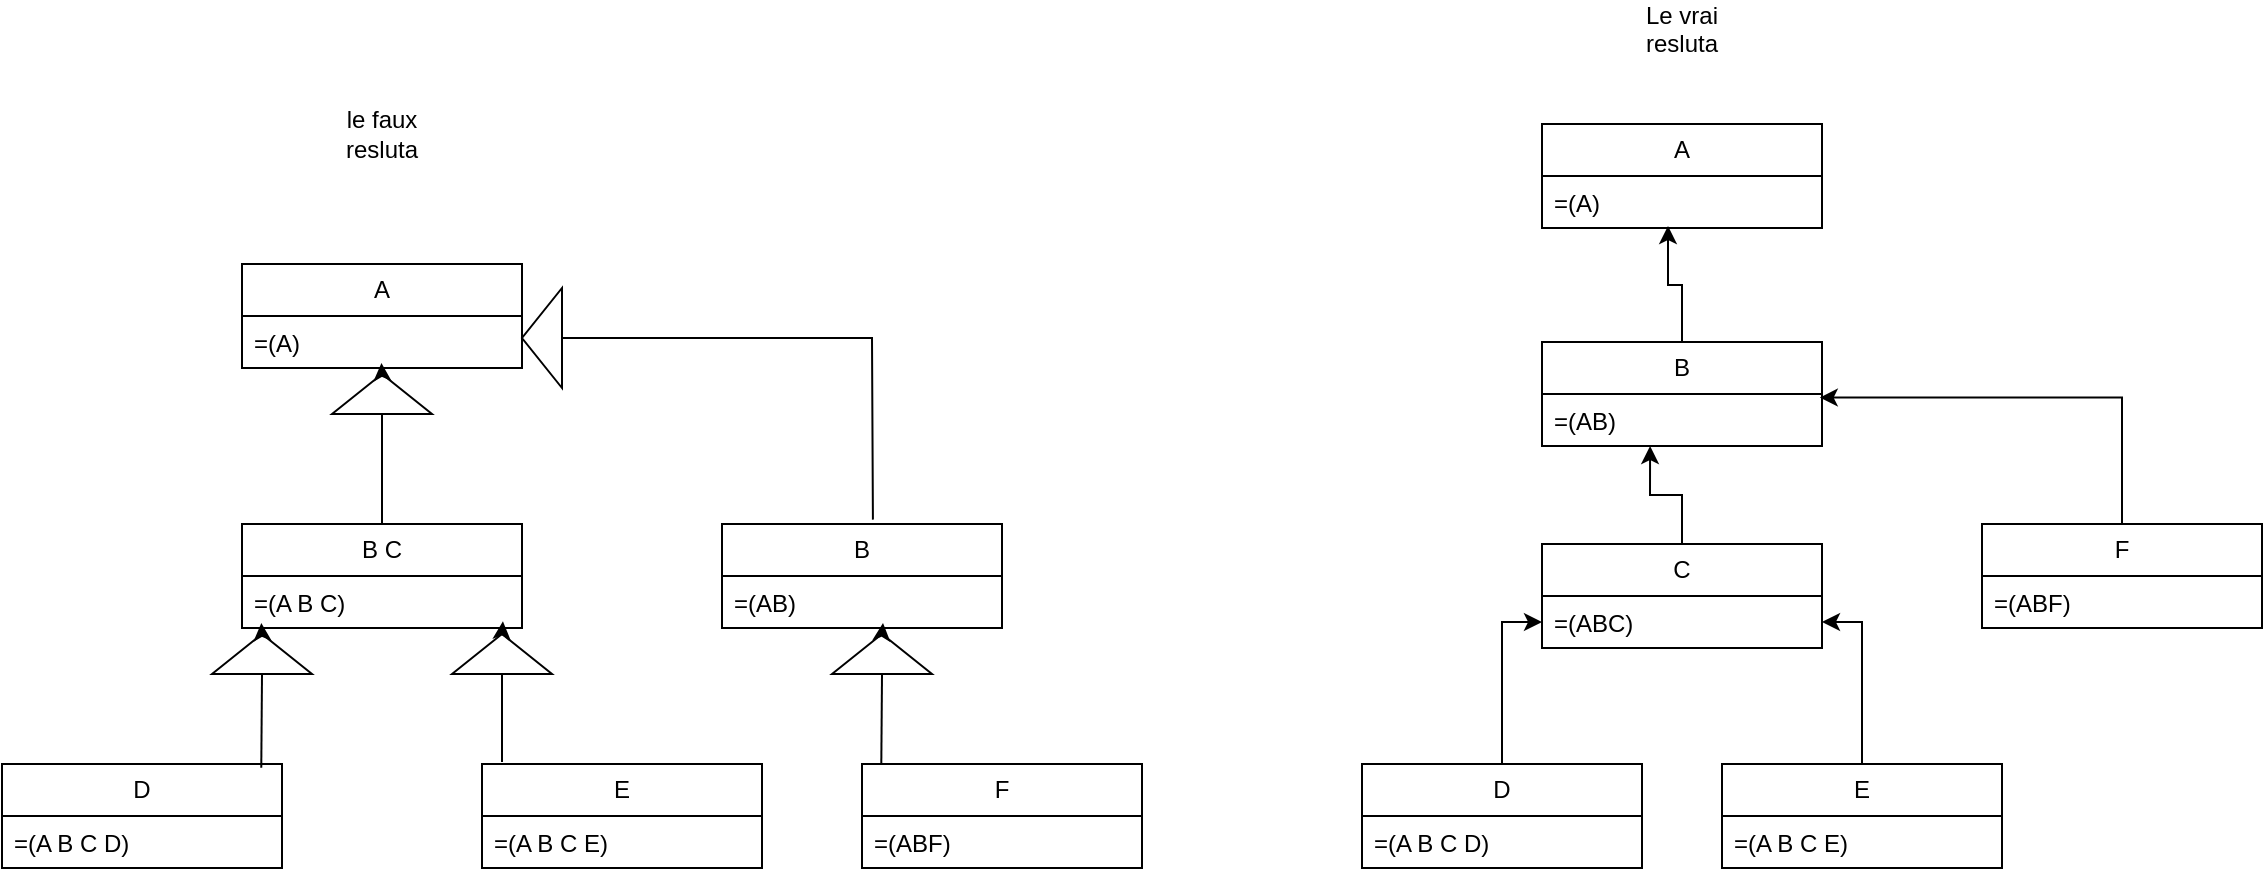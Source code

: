 <mxfile version="26.0.9">
  <diagram name="Page-1" id="qasI6i-efM5GnJLFjs5Y">
    <mxGraphModel dx="989" dy="577" grid="1" gridSize="10" guides="1" tooltips="1" connect="1" arrows="1" fold="1" page="1" pageScale="1" pageWidth="827" pageHeight="1169" math="0" shadow="0">
      <root>
        <mxCell id="0" />
        <mxCell id="1" parent="0" />
        <mxCell id="9fmKbsGH3oNkEum0YKu1-1" value="A" style="swimlane;fontStyle=0;childLayout=stackLayout;horizontal=1;startSize=26;fillColor=none;horizontalStack=0;resizeParent=1;resizeParentMax=0;resizeLast=0;collapsible=1;marginBottom=0;whiteSpace=wrap;html=1;" parent="1" vertex="1">
          <mxGeometry x="160" y="150" width="140" height="52" as="geometry" />
        </mxCell>
        <mxCell id="9fmKbsGH3oNkEum0YKu1-2" value="=(A)" style="text;strokeColor=none;fillColor=none;align=left;verticalAlign=top;spacingLeft=4;spacingRight=4;overflow=hidden;rotatable=0;points=[[0,0.5],[1,0.5]];portConstraint=eastwest;whiteSpace=wrap;html=1;" parent="9fmKbsGH3oNkEum0YKu1-1" vertex="1">
          <mxGeometry y="26" width="140" height="26" as="geometry" />
        </mxCell>
        <mxCell id="9fmKbsGH3oNkEum0YKu1-5" value="B C" style="swimlane;fontStyle=0;childLayout=stackLayout;horizontal=1;startSize=26;fillColor=none;horizontalStack=0;resizeParent=1;resizeParentMax=0;resizeLast=0;collapsible=1;marginBottom=0;whiteSpace=wrap;html=1;" parent="1" vertex="1">
          <mxGeometry x="160" y="280" width="140" height="52" as="geometry" />
        </mxCell>
        <mxCell id="9fmKbsGH3oNkEum0YKu1-6" value="=(A B C)" style="text;strokeColor=none;fillColor=none;align=left;verticalAlign=top;spacingLeft=4;spacingRight=4;overflow=hidden;rotatable=0;points=[[0,0.5],[1,0.5]];portConstraint=eastwest;whiteSpace=wrap;html=1;" parent="9fmKbsGH3oNkEum0YKu1-5" vertex="1">
          <mxGeometry y="26" width="140" height="26" as="geometry" />
        </mxCell>
        <mxCell id="9fmKbsGH3oNkEum0YKu1-9" value="D" style="swimlane;fontStyle=0;childLayout=stackLayout;horizontal=1;startSize=26;fillColor=none;horizontalStack=0;resizeParent=1;resizeParentMax=0;resizeLast=0;collapsible=1;marginBottom=0;whiteSpace=wrap;html=1;" parent="1" vertex="1">
          <mxGeometry x="40" y="400" width="140" height="52" as="geometry" />
        </mxCell>
        <mxCell id="9fmKbsGH3oNkEum0YKu1-10" value="=(A B C D)" style="text;strokeColor=none;fillColor=none;align=left;verticalAlign=top;spacingLeft=4;spacingRight=4;overflow=hidden;rotatable=0;points=[[0,0.5],[1,0.5]];portConstraint=eastwest;whiteSpace=wrap;html=1;" parent="9fmKbsGH3oNkEum0YKu1-9" vertex="1">
          <mxGeometry y="26" width="140" height="26" as="geometry" />
        </mxCell>
        <mxCell id="9fmKbsGH3oNkEum0YKu1-13" value="E" style="swimlane;fontStyle=0;childLayout=stackLayout;horizontal=1;startSize=26;fillColor=none;horizontalStack=0;resizeParent=1;resizeParentMax=0;resizeLast=0;collapsible=1;marginBottom=0;whiteSpace=wrap;html=1;" parent="1" vertex="1">
          <mxGeometry x="280" y="400" width="140" height="52" as="geometry" />
        </mxCell>
        <mxCell id="9fmKbsGH3oNkEum0YKu1-14" value="=(A B C E)" style="text;strokeColor=none;fillColor=none;align=left;verticalAlign=top;spacingLeft=4;spacingRight=4;overflow=hidden;rotatable=0;points=[[0,0.5],[1,0.5]];portConstraint=eastwest;whiteSpace=wrap;html=1;" parent="9fmKbsGH3oNkEum0YKu1-13" vertex="1">
          <mxGeometry y="26" width="140" height="26" as="geometry" />
        </mxCell>
        <mxCell id="9fmKbsGH3oNkEum0YKu1-20" value="" style="triangle;whiteSpace=wrap;html=1;rotation=-90;" parent="1" vertex="1">
          <mxGeometry x="160" y="320" width="20" height="50" as="geometry" />
        </mxCell>
        <mxCell id="9fmKbsGH3oNkEum0YKu1-21" value="" style="triangle;whiteSpace=wrap;html=1;rotation=-90;" parent="1" vertex="1">
          <mxGeometry x="280" y="320" width="20" height="50" as="geometry" />
        </mxCell>
        <mxCell id="9fmKbsGH3oNkEum0YKu1-23" value="" style="triangle;whiteSpace=wrap;html=1;rotation=-90;" parent="1" vertex="1">
          <mxGeometry x="220" y="190" width="20" height="50" as="geometry" />
        </mxCell>
        <mxCell id="9fmKbsGH3oNkEum0YKu1-24" value="" style="endArrow=none;html=1;rounded=0;entryX=0;entryY=0.5;entryDx=0;entryDy=0;exitX=0.5;exitY=0;exitDx=0;exitDy=0;" parent="1" source="9fmKbsGH3oNkEum0YKu1-5" target="9fmKbsGH3oNkEum0YKu1-23" edge="1">
          <mxGeometry width="50" height="50" relative="1" as="geometry">
            <mxPoint x="200" y="280" as="sourcePoint" />
            <mxPoint x="250" y="230" as="targetPoint" />
          </mxGeometry>
        </mxCell>
        <mxCell id="9fmKbsGH3oNkEum0YKu1-26" value="" style="endArrow=none;html=1;rounded=0;entryX=0;entryY=0.5;entryDx=0;entryDy=0;exitX=0.926;exitY=0.035;exitDx=0;exitDy=0;exitPerimeter=0;" parent="1" source="9fmKbsGH3oNkEum0YKu1-9" target="9fmKbsGH3oNkEum0YKu1-20" edge="1">
          <mxGeometry width="50" height="50" relative="1" as="geometry">
            <mxPoint x="170" y="400" as="sourcePoint" />
            <mxPoint x="170" y="360" as="targetPoint" />
          </mxGeometry>
        </mxCell>
        <mxCell id="9fmKbsGH3oNkEum0YKu1-27" value="" style="endArrow=none;html=1;rounded=0;entryX=0;entryY=0.5;entryDx=0;entryDy=0;" parent="1" target="9fmKbsGH3oNkEum0YKu1-21" edge="1">
          <mxGeometry width="50" height="50" relative="1" as="geometry">
            <mxPoint x="290" y="399" as="sourcePoint" />
            <mxPoint x="330" y="431" as="targetPoint" />
          </mxGeometry>
        </mxCell>
        <mxCell id="9fmKbsGH3oNkEum0YKu1-28" style="edgeStyle=orthogonalEdgeStyle;rounded=0;orthogonalLoop=1;jettySize=auto;html=1;exitX=1;exitY=0.5;exitDx=0;exitDy=0;entryX=0.069;entryY=0.904;entryDx=0;entryDy=0;entryPerimeter=0;" parent="1" source="9fmKbsGH3oNkEum0YKu1-20" target="9fmKbsGH3oNkEum0YKu1-6" edge="1">
          <mxGeometry relative="1" as="geometry" />
        </mxCell>
        <mxCell id="9fmKbsGH3oNkEum0YKu1-29" style="edgeStyle=orthogonalEdgeStyle;rounded=0;orthogonalLoop=1;jettySize=auto;html=1;exitX=1;exitY=0.5;exitDx=0;exitDy=0;entryX=0.932;entryY=0.872;entryDx=0;entryDy=0;entryPerimeter=0;" parent="1" source="9fmKbsGH3oNkEum0YKu1-21" target="9fmKbsGH3oNkEum0YKu1-6" edge="1">
          <mxGeometry relative="1" as="geometry" />
        </mxCell>
        <mxCell id="9fmKbsGH3oNkEum0YKu1-30" style="edgeStyle=orthogonalEdgeStyle;rounded=0;orthogonalLoop=1;jettySize=auto;html=1;exitX=1;exitY=0.5;exitDx=0;exitDy=0;entryX=0.498;entryY=0.904;entryDx=0;entryDy=0;entryPerimeter=0;" parent="1" source="9fmKbsGH3oNkEum0YKu1-23" target="9fmKbsGH3oNkEum0YKu1-2" edge="1">
          <mxGeometry relative="1" as="geometry" />
        </mxCell>
        <mxCell id="9fmKbsGH3oNkEum0YKu1-31" value="F" style="swimlane;fontStyle=0;childLayout=stackLayout;horizontal=1;startSize=26;fillColor=none;horizontalStack=0;resizeParent=1;resizeParentMax=0;resizeLast=0;collapsible=1;marginBottom=0;whiteSpace=wrap;html=1;" parent="1" vertex="1">
          <mxGeometry x="470" y="400" width="140" height="52" as="geometry" />
        </mxCell>
        <mxCell id="9fmKbsGH3oNkEum0YKu1-32" value="=(ABF)" style="text;strokeColor=none;fillColor=none;align=left;verticalAlign=top;spacingLeft=4;spacingRight=4;overflow=hidden;rotatable=0;points=[[0,0.5],[1,0.5]];portConstraint=eastwest;whiteSpace=wrap;html=1;" parent="9fmKbsGH3oNkEum0YKu1-31" vertex="1">
          <mxGeometry y="26" width="140" height="26" as="geometry" />
        </mxCell>
        <mxCell id="9fmKbsGH3oNkEum0YKu1-85" value="B" style="swimlane;fontStyle=0;childLayout=stackLayout;horizontal=1;startSize=26;fillColor=none;horizontalStack=0;resizeParent=1;resizeParentMax=0;resizeLast=0;collapsible=1;marginBottom=0;whiteSpace=wrap;html=1;" parent="1" vertex="1">
          <mxGeometry x="400" y="280" width="140" height="52" as="geometry" />
        </mxCell>
        <mxCell id="9fmKbsGH3oNkEum0YKu1-86" value="=(AB)" style="text;strokeColor=none;fillColor=none;align=left;verticalAlign=top;spacingLeft=4;spacingRight=4;overflow=hidden;rotatable=0;points=[[0,0.5],[1,0.5]];portConstraint=eastwest;whiteSpace=wrap;html=1;" parent="9fmKbsGH3oNkEum0YKu1-85" vertex="1">
          <mxGeometry y="26" width="140" height="26" as="geometry" />
        </mxCell>
        <mxCell id="9fmKbsGH3oNkEum0YKu1-89" value="" style="triangle;whiteSpace=wrap;html=1;rotation=-180;" parent="1" vertex="1">
          <mxGeometry x="300" y="162" width="20" height="50" as="geometry" />
        </mxCell>
        <mxCell id="9fmKbsGH3oNkEum0YKu1-92" value="" style="endArrow=none;html=1;rounded=0;exitX=0;exitY=0.5;exitDx=0;exitDy=0;entryX=0.539;entryY=-0.042;entryDx=0;entryDy=0;entryPerimeter=0;" parent="1" source="9fmKbsGH3oNkEum0YKu1-89" target="9fmKbsGH3oNkEum0YKu1-85" edge="1">
          <mxGeometry width="50" height="50" relative="1" as="geometry">
            <mxPoint x="580" y="340" as="sourcePoint" />
            <mxPoint x="610" y="190" as="targetPoint" />
            <Array as="points">
              <mxPoint x="475" y="187" />
            </Array>
          </mxGeometry>
        </mxCell>
        <mxCell id="9fmKbsGH3oNkEum0YKu1-93" value="" style="triangle;whiteSpace=wrap;html=1;rotation=-90;" parent="1" vertex="1">
          <mxGeometry x="470" y="320" width="20" height="50" as="geometry" />
        </mxCell>
        <mxCell id="9fmKbsGH3oNkEum0YKu1-94" style="edgeStyle=orthogonalEdgeStyle;rounded=0;orthogonalLoop=1;jettySize=auto;html=1;exitX=1;exitY=0.5;exitDx=0;exitDy=0;entryX=0.575;entryY=0.904;entryDx=0;entryDy=0;entryPerimeter=0;" parent="1" source="9fmKbsGH3oNkEum0YKu1-93" target="9fmKbsGH3oNkEum0YKu1-86" edge="1">
          <mxGeometry relative="1" as="geometry" />
        </mxCell>
        <mxCell id="9fmKbsGH3oNkEum0YKu1-95" value="" style="endArrow=none;html=1;rounded=0;entryX=0;entryY=0.5;entryDx=0;entryDy=0;exitX=0.069;exitY=-0.01;exitDx=0;exitDy=0;exitPerimeter=0;" parent="1" source="9fmKbsGH3oNkEum0YKu1-31" target="9fmKbsGH3oNkEum0YKu1-93" edge="1">
          <mxGeometry width="50" height="50" relative="1" as="geometry">
            <mxPoint x="470" y="400" as="sourcePoint" />
            <mxPoint x="520" y="350" as="targetPoint" />
          </mxGeometry>
        </mxCell>
        <mxCell id="jvtxWcJpLomPbyDAMqOS-17" value="A" style="swimlane;fontStyle=0;childLayout=stackLayout;horizontal=1;startSize=26;fillColor=none;horizontalStack=0;resizeParent=1;resizeParentMax=0;resizeLast=0;collapsible=1;marginBottom=0;whiteSpace=wrap;html=1;" vertex="1" parent="1">
          <mxGeometry x="810" y="80" width="140" height="52" as="geometry" />
        </mxCell>
        <mxCell id="jvtxWcJpLomPbyDAMqOS-18" value="=(A)" style="text;strokeColor=none;fillColor=none;align=left;verticalAlign=top;spacingLeft=4;spacingRight=4;overflow=hidden;rotatable=0;points=[[0,0.5],[1,0.5]];portConstraint=eastwest;whiteSpace=wrap;html=1;" vertex="1" parent="jvtxWcJpLomPbyDAMqOS-17">
          <mxGeometry y="26" width="140" height="26" as="geometry" />
        </mxCell>
        <mxCell id="jvtxWcJpLomPbyDAMqOS-19" value="B" style="swimlane;fontStyle=0;childLayout=stackLayout;horizontal=1;startSize=26;fillColor=none;horizontalStack=0;resizeParent=1;resizeParentMax=0;resizeLast=0;collapsible=1;marginBottom=0;whiteSpace=wrap;html=1;" vertex="1" parent="1">
          <mxGeometry x="810" y="189" width="140" height="52" as="geometry" />
        </mxCell>
        <mxCell id="jvtxWcJpLomPbyDAMqOS-20" value="=(AB)" style="text;strokeColor=none;fillColor=none;align=left;verticalAlign=top;spacingLeft=4;spacingRight=4;overflow=hidden;rotatable=0;points=[[0,0.5],[1,0.5]];portConstraint=eastwest;whiteSpace=wrap;html=1;" vertex="1" parent="jvtxWcJpLomPbyDAMqOS-19">
          <mxGeometry y="26" width="140" height="26" as="geometry" />
        </mxCell>
        <mxCell id="jvtxWcJpLomPbyDAMqOS-23" value="F" style="swimlane;fontStyle=0;childLayout=stackLayout;horizontal=1;startSize=26;fillColor=none;horizontalStack=0;resizeParent=1;resizeParentMax=0;resizeLast=0;collapsible=1;marginBottom=0;whiteSpace=wrap;html=1;" vertex="1" parent="1">
          <mxGeometry x="1030" y="280" width="140" height="52" as="geometry" />
        </mxCell>
        <mxCell id="jvtxWcJpLomPbyDAMqOS-24" value="=(ABF)" style="text;strokeColor=none;fillColor=none;align=left;verticalAlign=top;spacingLeft=4;spacingRight=4;overflow=hidden;rotatable=0;points=[[0,0.5],[1,0.5]];portConstraint=eastwest;whiteSpace=wrap;html=1;" vertex="1" parent="jvtxWcJpLomPbyDAMqOS-23">
          <mxGeometry y="26" width="140" height="26" as="geometry" />
        </mxCell>
        <mxCell id="jvtxWcJpLomPbyDAMqOS-37" style="edgeStyle=orthogonalEdgeStyle;rounded=0;orthogonalLoop=1;jettySize=auto;html=1;entryX=0;entryY=0.5;entryDx=0;entryDy=0;" edge="1" parent="1" source="jvtxWcJpLomPbyDAMqOS-25" target="jvtxWcJpLomPbyDAMqOS-30">
          <mxGeometry relative="1" as="geometry" />
        </mxCell>
        <mxCell id="jvtxWcJpLomPbyDAMqOS-25" value="D" style="swimlane;fontStyle=0;childLayout=stackLayout;horizontal=1;startSize=26;fillColor=none;horizontalStack=0;resizeParent=1;resizeParentMax=0;resizeLast=0;collapsible=1;marginBottom=0;whiteSpace=wrap;html=1;" vertex="1" parent="1">
          <mxGeometry x="720" y="400" width="140" height="52" as="geometry" />
        </mxCell>
        <mxCell id="jvtxWcJpLomPbyDAMqOS-26" value="=(A B C D)" style="text;strokeColor=none;fillColor=none;align=left;verticalAlign=top;spacingLeft=4;spacingRight=4;overflow=hidden;rotatable=0;points=[[0,0.5],[1,0.5]];portConstraint=eastwest;whiteSpace=wrap;html=1;" vertex="1" parent="jvtxWcJpLomPbyDAMqOS-25">
          <mxGeometry y="26" width="140" height="26" as="geometry" />
        </mxCell>
        <mxCell id="jvtxWcJpLomPbyDAMqOS-38" style="edgeStyle=orthogonalEdgeStyle;rounded=0;orthogonalLoop=1;jettySize=auto;html=1;entryX=1;entryY=0.5;entryDx=0;entryDy=0;" edge="1" parent="1" source="jvtxWcJpLomPbyDAMqOS-27" target="jvtxWcJpLomPbyDAMqOS-30">
          <mxGeometry relative="1" as="geometry" />
        </mxCell>
        <mxCell id="jvtxWcJpLomPbyDAMqOS-27" value="E" style="swimlane;fontStyle=0;childLayout=stackLayout;horizontal=1;startSize=26;fillColor=none;horizontalStack=0;resizeParent=1;resizeParentMax=0;resizeLast=0;collapsible=1;marginBottom=0;whiteSpace=wrap;html=1;" vertex="1" parent="1">
          <mxGeometry x="900" y="400" width="140" height="52" as="geometry" />
        </mxCell>
        <mxCell id="jvtxWcJpLomPbyDAMqOS-28" value="=(A B C E)" style="text;strokeColor=none;fillColor=none;align=left;verticalAlign=top;spacingLeft=4;spacingRight=4;overflow=hidden;rotatable=0;points=[[0,0.5],[1,0.5]];portConstraint=eastwest;whiteSpace=wrap;html=1;" vertex="1" parent="jvtxWcJpLomPbyDAMqOS-27">
          <mxGeometry y="26" width="140" height="26" as="geometry" />
        </mxCell>
        <mxCell id="jvtxWcJpLomPbyDAMqOS-29" value="C" style="swimlane;fontStyle=0;childLayout=stackLayout;horizontal=1;startSize=26;fillColor=none;horizontalStack=0;resizeParent=1;resizeParentMax=0;resizeLast=0;collapsible=1;marginBottom=0;whiteSpace=wrap;html=1;" vertex="1" parent="1">
          <mxGeometry x="810" y="290" width="140" height="52" as="geometry" />
        </mxCell>
        <mxCell id="jvtxWcJpLomPbyDAMqOS-30" value="=(ABC)" style="text;strokeColor=none;fillColor=none;align=left;verticalAlign=top;spacingLeft=4;spacingRight=4;overflow=hidden;rotatable=0;points=[[0,0.5],[1,0.5]];portConstraint=eastwest;whiteSpace=wrap;html=1;" vertex="1" parent="jvtxWcJpLomPbyDAMqOS-29">
          <mxGeometry y="26" width="140" height="26" as="geometry" />
        </mxCell>
        <mxCell id="jvtxWcJpLomPbyDAMqOS-35" style="edgeStyle=orthogonalEdgeStyle;rounded=0;orthogonalLoop=1;jettySize=auto;html=1;entryX=0.386;entryY=1;entryDx=0;entryDy=0;entryPerimeter=0;" edge="1" parent="1" source="jvtxWcJpLomPbyDAMqOS-29" target="jvtxWcJpLomPbyDAMqOS-20">
          <mxGeometry relative="1" as="geometry" />
        </mxCell>
        <mxCell id="jvtxWcJpLomPbyDAMqOS-36" style="edgeStyle=orthogonalEdgeStyle;rounded=0;orthogonalLoop=1;jettySize=auto;html=1;entryX=0.45;entryY=0.962;entryDx=0;entryDy=0;entryPerimeter=0;" edge="1" parent="1" source="jvtxWcJpLomPbyDAMqOS-19" target="jvtxWcJpLomPbyDAMqOS-18">
          <mxGeometry relative="1" as="geometry" />
        </mxCell>
        <mxCell id="jvtxWcJpLomPbyDAMqOS-40" style="edgeStyle=orthogonalEdgeStyle;rounded=0;orthogonalLoop=1;jettySize=auto;html=1;entryX=0.992;entryY=0.069;entryDx=0;entryDy=0;entryPerimeter=0;" edge="1" parent="1" source="jvtxWcJpLomPbyDAMqOS-23" target="jvtxWcJpLomPbyDAMqOS-20">
          <mxGeometry relative="1" as="geometry" />
        </mxCell>
        <mxCell id="jvtxWcJpLomPbyDAMqOS-42" value="le faux resluta" style="text;html=1;align=center;verticalAlign=middle;whiteSpace=wrap;rounded=0;" vertex="1" parent="1">
          <mxGeometry x="200" y="70" width="60" height="30" as="geometry" />
        </mxCell>
        <mxCell id="jvtxWcJpLomPbyDAMqOS-43" value="Le vrai resluta&lt;div&gt;&lt;br&gt;&lt;/div&gt;" style="text;html=1;align=center;verticalAlign=middle;whiteSpace=wrap;rounded=0;" vertex="1" parent="1">
          <mxGeometry x="850" y="20" width="60" height="40" as="geometry" />
        </mxCell>
      </root>
    </mxGraphModel>
  </diagram>
</mxfile>
